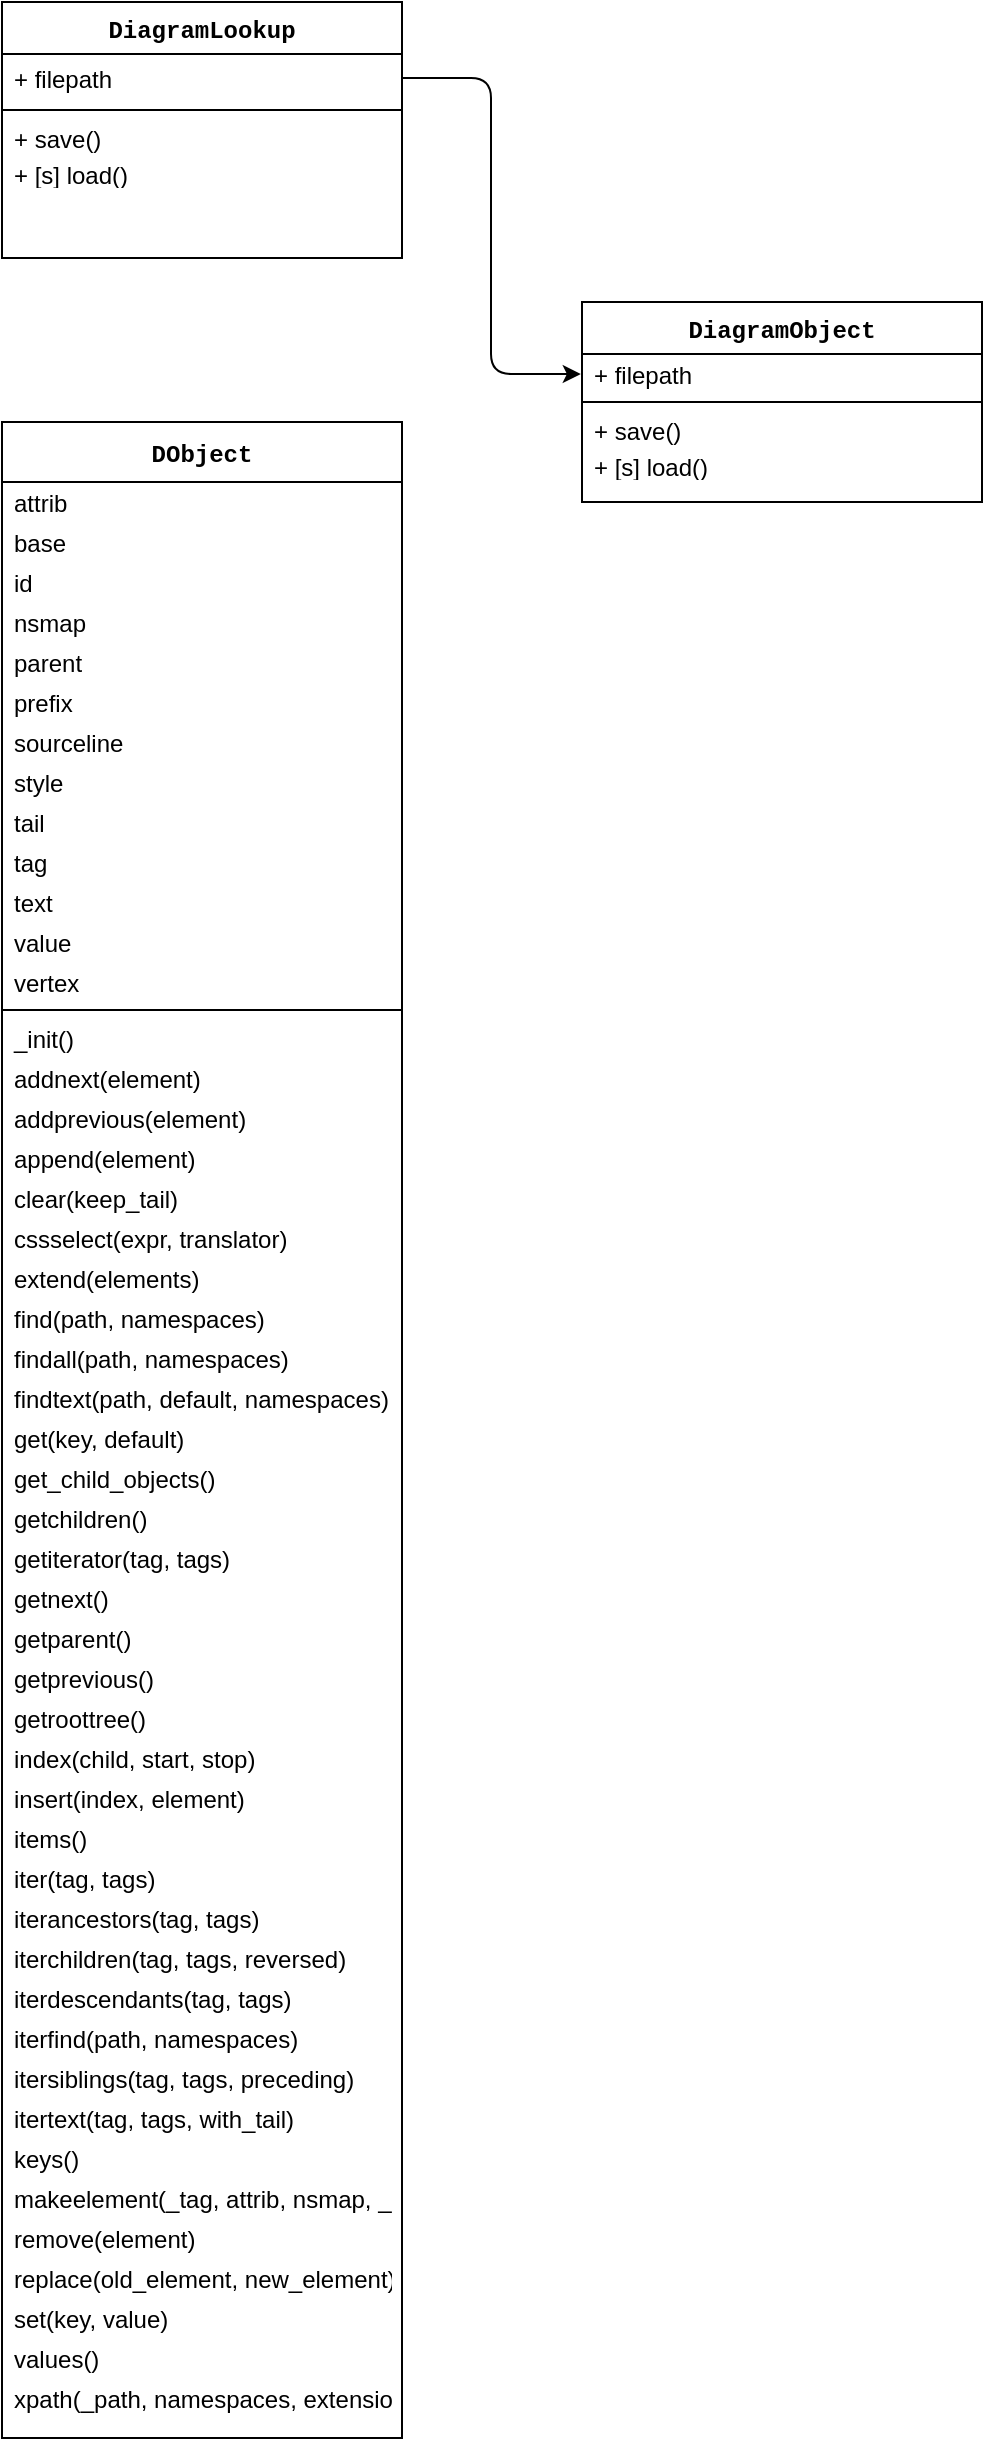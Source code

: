 <mxfile compressed="false">
    <diagram id="zA_jqkFLA6Hxsp2L-izU" name="Page-1">
        <mxGraphModel dx="541" dy="397" grid="1" gridSize="10" guides="1" tooltips="1" connect="1" arrows="1" fold="1" page="1" pageScale="1" pageWidth="827" pageHeight="1169" math="0" shadow="0">
            <root>
                <mxCell id="0"/>
                <mxCell id="1" parent="0"/>
                <mxCell id="2" value="DObject" style="swimlane;fontStyle=1;align=center;verticalAlign=middle;childLayout=stackLayout;horizontal=1;startSize=30;horizontalStack=0;resizeParent=1;resizeLast=0;collapsible=1;marginBottom=0;rounded=0;shadow=0;strokeWidth=1;fontFamily=Courier New;fillColor=none;" parent="1" keke="kekeee" vertex="1">
                    <mxGeometry x="120" y="240" width="200" height="1008" as="geometry">
                        <mxRectangle x="120" y="240" width="80" height="26" as="alternateBounds"/>
                    </mxGeometry>
                </mxCell>
                <mxCell id="3" value="attrib" style="text;strokeColor=none;fillColor=none;align=left;verticalAlign=middle;spacingLeft=4;spacingRight=4;overflow=hidden;rotatable=0;points=[[0,0.5],[1,0.5]];portConstraint=eastwest;" parent="2" vertex="1">
                    <mxGeometry y="30" width="200" height="20" as="geometry"/>
                </mxCell>
                <mxCell id="2_0_1" value="base" style="text;strokeColor=none;fillColor=none;align=left;verticalAlign=middle;spacingLeft=4;spacingRight=4;overflow=hidden;rotatable=0;points=[[0,0.5],[1,0.5]];portConstraint=eastwest;" parent="2" vertex="1">
                    <mxGeometry y="50" width="200" height="20" as="geometry"/>
                </mxCell>
                <mxCell id="2_0_2" value="id" style="text;strokeColor=none;fillColor=none;align=left;verticalAlign=middle;spacingLeft=4;spacingRight=4;overflow=hidden;rotatable=0;points=[[0,0.5],[1,0.5]];portConstraint=eastwest;" parent="2" vertex="1">
                    <mxGeometry y="70" width="200" height="20" as="geometry"/>
                </mxCell>
                <mxCell id="2_0_3" value="nsmap" style="text;strokeColor=none;fillColor=none;align=left;verticalAlign=middle;spacingLeft=4;spacingRight=4;overflow=hidden;rotatable=0;points=[[0,0.5],[1,0.5]];portConstraint=eastwest;" parent="2" vertex="1">
                    <mxGeometry y="90" width="200" height="20" as="geometry"/>
                </mxCell>
                <mxCell id="2_0_4" value="parent" style="text;strokeColor=none;fillColor=none;align=left;verticalAlign=middle;spacingLeft=4;spacingRight=4;overflow=hidden;rotatable=0;points=[[0,0.5],[1,0.5]];portConstraint=eastwest;" parent="2" vertex="1">
                    <mxGeometry y="110" width="200" height="20" as="geometry"/>
                </mxCell>
                <mxCell id="2_0_5" value="prefix" style="text;strokeColor=none;fillColor=none;align=left;verticalAlign=middle;spacingLeft=4;spacingRight=4;overflow=hidden;rotatable=0;points=[[0,0.5],[1,0.5]];portConstraint=eastwest;" parent="2" vertex="1">
                    <mxGeometry y="130" width="200" height="20" as="geometry"/>
                </mxCell>
                <mxCell id="2_0_6" value="sourceline" style="text;strokeColor=none;fillColor=none;align=left;verticalAlign=middle;spacingLeft=4;spacingRight=4;overflow=hidden;rotatable=0;points=[[0,0.5],[1,0.5]];portConstraint=eastwest;" parent="2" vertex="1">
                    <mxGeometry y="150" width="200" height="20" as="geometry"/>
                </mxCell>
                <mxCell id="2_0_7" value="style" style="text;strokeColor=none;fillColor=none;align=left;verticalAlign=middle;spacingLeft=4;spacingRight=4;overflow=hidden;rotatable=0;points=[[0,0.5],[1,0.5]];portConstraint=eastwest;" parent="2" vertex="1">
                    <mxGeometry y="170" width="200" height="20" as="geometry"/>
                </mxCell>
                <mxCell id="2_0_9" value="tail" style="text;strokeColor=none;fillColor=none;align=left;verticalAlign=middle;spacingLeft=4;spacingRight=4;overflow=hidden;rotatable=0;points=[[0,0.5],[1,0.5]];portConstraint=eastwest;" parent="2" vertex="1">
                    <mxGeometry y="190" width="200" height="20" as="geometry"/>
                </mxCell>
                <mxCell id="2_0_8" value="tag" style="text;strokeColor=none;fillColor=none;align=left;verticalAlign=middle;spacingLeft=4;spacingRight=4;overflow=hidden;rotatable=0;points=[[0,0.5],[1,0.5]];portConstraint=eastwest;" parent="2" vertex="1">
                    <mxGeometry y="210" width="200" height="20" as="geometry"/>
                </mxCell>
                <mxCell id="2_0_10" value="text" style="text;strokeColor=none;fillColor=none;align=left;verticalAlign=middle;spacingLeft=4;spacingRight=4;overflow=hidden;rotatable=0;points=[[0,0.5],[1,0.5]];portConstraint=eastwest;" parent="2" vertex="1">
                    <mxGeometry y="230" width="200" height="20" as="geometry"/>
                </mxCell>
                <mxCell id="2_0_11" value="value" style="text;strokeColor=none;fillColor=none;align=left;verticalAlign=middle;spacingLeft=4;spacingRight=4;overflow=hidden;rotatable=0;points=[[0,0.5],[1,0.5]];portConstraint=eastwest;" parent="2" vertex="1">
                    <mxGeometry y="250" width="200" height="20" as="geometry"/>
                </mxCell>
                <mxCell id="2_0_12" value="vertex" style="text;strokeColor=none;fillColor=none;align=left;verticalAlign=middle;spacingLeft=4;spacingRight=4;overflow=hidden;rotatable=0;points=[[0,0.5],[1,0.5]];portConstraint=eastwest;" parent="2" vertex="1">
                    <mxGeometry y="270" width="200" height="20" as="geometry"/>
                </mxCell>
                <mxCell id="4" value="" style="line;strokeWidth=1;fillColor=none;align=left;verticalAlign=middle;spacingTop=-1;spacingLeft=3;spacingRight=3;rotatable=0;labelPosition=right;points=[];portConstraint=eastwest;" parent="2" vertex="1">
                    <mxGeometry y="290" width="200" height="8" as="geometry"/>
                </mxCell>
                <mxCell id="5" value="_init()" style="text;strokeColor=none;fillColor=none;align=left;verticalAlign=middle;spacingLeft=4;spacingRight=4;overflow=hidden;rotatable=0;points=[[0,0.5],[1,0.5]];portConstraint=eastwest;" parent="2" vertex="1">
                    <mxGeometry y="298" width="200" height="20" as="geometry"/>
                </mxCell>
                <mxCell id="6" value="addnext(element)" style="text;strokeColor=none;fillColor=none;align=left;verticalAlign=middle;spacingLeft=4;spacingRight=4;overflow=hidden;rotatable=0;points=[[0,0.5],[1,0.5]];portConstraint=eastwest;" parent="2" vertex="1">
                    <mxGeometry y="318" width="200" height="20" as="geometry"/>
                </mxCell>
                <mxCell id="2_1_2" value="addprevious(element)" style="text;strokeColor=none;fillColor=none;align=left;verticalAlign=middle;spacingLeft=4;spacingRight=4;overflow=hidden;rotatable=0;points=[[0,0.5],[1,0.5]];portConstraint=eastwest;" parent="2" vertex="1">
                    <mxGeometry y="338" width="200" height="20" as="geometry"/>
                </mxCell>
                <mxCell id="2_1_3" value="append(element)" style="text;strokeColor=none;fillColor=none;align=left;verticalAlign=middle;spacingLeft=4;spacingRight=4;overflow=hidden;rotatable=0;points=[[0,0.5],[1,0.5]];portConstraint=eastwest;" parent="2" vertex="1">
                    <mxGeometry y="358" width="200" height="20" as="geometry"/>
                </mxCell>
                <mxCell id="2_1_4" value="clear(keep_tail)" style="text;strokeColor=none;fillColor=none;align=left;verticalAlign=middle;spacingLeft=4;spacingRight=4;overflow=hidden;rotatable=0;points=[[0,0.5],[1,0.5]];portConstraint=eastwest;" parent="2" vertex="1">
                    <mxGeometry y="378" width="200" height="20" as="geometry"/>
                </mxCell>
                <mxCell id="2_1_5" value="cssselect(expr, translator)" style="text;strokeColor=none;fillColor=none;align=left;verticalAlign=middle;spacingLeft=4;spacingRight=4;overflow=hidden;rotatable=0;points=[[0,0.5],[1,0.5]];portConstraint=eastwest;" parent="2" vertex="1">
                    <mxGeometry y="398" width="200" height="20" as="geometry"/>
                </mxCell>
                <mxCell id="2_1_6" value="extend(elements)" style="text;strokeColor=none;fillColor=none;align=left;verticalAlign=middle;spacingLeft=4;spacingRight=4;overflow=hidden;rotatable=0;points=[[0,0.5],[1,0.5]];portConstraint=eastwest;" parent="2" vertex="1">
                    <mxGeometry y="418" width="200" height="20" as="geometry"/>
                </mxCell>
                <mxCell id="2_1_7" value="find(path, namespaces)" style="text;strokeColor=none;fillColor=none;align=left;verticalAlign=middle;spacingLeft=4;spacingRight=4;overflow=hidden;rotatable=0;points=[[0,0.5],[1,0.5]];portConstraint=eastwest;" parent="2" vertex="1">
                    <mxGeometry y="438" width="200" height="20" as="geometry"/>
                </mxCell>
                <mxCell id="2_1_8" value="findall(path, namespaces)" style="text;strokeColor=none;fillColor=none;align=left;verticalAlign=middle;spacingLeft=4;spacingRight=4;overflow=hidden;rotatable=0;points=[[0,0.5],[1,0.5]];portConstraint=eastwest;" parent="2" vertex="1">
                    <mxGeometry y="458" width="200" height="20" as="geometry"/>
                </mxCell>
                <mxCell id="2_1_9" value="findtext(path, default, namespaces)" style="text;strokeColor=none;fillColor=none;align=left;verticalAlign=middle;spacingLeft=4;spacingRight=4;overflow=hidden;rotatable=0;points=[[0,0.5],[1,0.5]];portConstraint=eastwest;" parent="2" vertex="1">
                    <mxGeometry y="478" width="200" height="20" as="geometry"/>
                </mxCell>
                <mxCell id="2_1_10" value="get(key, default)" style="text;strokeColor=none;fillColor=none;align=left;verticalAlign=middle;spacingLeft=4;spacingRight=4;overflow=hidden;rotatable=0;points=[[0,0.5],[1,0.5]];portConstraint=eastwest;" parent="2" vertex="1">
                    <mxGeometry y="498" width="200" height="20" as="geometry"/>
                </mxCell>
                <mxCell id="2_1_11" value="get_child_objects()" style="text;strokeColor=none;fillColor=none;align=left;verticalAlign=middle;spacingLeft=4;spacingRight=4;overflow=hidden;rotatable=0;points=[[0,0.5],[1,0.5]];portConstraint=eastwest;" parent="2" vertex="1">
                    <mxGeometry y="518" width="200" height="20" as="geometry"/>
                </mxCell>
                <mxCell id="2_1_12" value="getchildren()" style="text;strokeColor=none;fillColor=none;align=left;verticalAlign=middle;spacingLeft=4;spacingRight=4;overflow=hidden;rotatable=0;points=[[0,0.5],[1,0.5]];portConstraint=eastwest;" parent="2" vertex="1">
                    <mxGeometry y="538" width="200" height="20" as="geometry"/>
                </mxCell>
                <mxCell id="2_1_13" value="getiterator(tag, tags)" style="text;strokeColor=none;fillColor=none;align=left;verticalAlign=middle;spacingLeft=4;spacingRight=4;overflow=hidden;rotatable=0;points=[[0,0.5],[1,0.5]];portConstraint=eastwest;" parent="2" vertex="1">
                    <mxGeometry y="558" width="200" height="20" as="geometry"/>
                </mxCell>
                <mxCell id="2_1_14" value="getnext()" style="text;strokeColor=none;fillColor=none;align=left;verticalAlign=middle;spacingLeft=4;spacingRight=4;overflow=hidden;rotatable=0;points=[[0,0.5],[1,0.5]];portConstraint=eastwest;" parent="2" vertex="1">
                    <mxGeometry y="578" width="200" height="20" as="geometry"/>
                </mxCell>
                <mxCell id="2_1_15" value="getparent()" style="text;strokeColor=none;fillColor=none;align=left;verticalAlign=middle;spacingLeft=4;spacingRight=4;overflow=hidden;rotatable=0;points=[[0,0.5],[1,0.5]];portConstraint=eastwest;" parent="2" vertex="1">
                    <mxGeometry y="598" width="200" height="20" as="geometry"/>
                </mxCell>
                <mxCell id="2_1_16" value="getprevious()" style="text;strokeColor=none;fillColor=none;align=left;verticalAlign=middle;spacingLeft=4;spacingRight=4;overflow=hidden;rotatable=0;points=[[0,0.5],[1,0.5]];portConstraint=eastwest;" parent="2" vertex="1">
                    <mxGeometry y="618" width="200" height="20" as="geometry"/>
                </mxCell>
                <mxCell id="2_1_17" value="getroottree()" style="text;strokeColor=none;fillColor=none;align=left;verticalAlign=middle;spacingLeft=4;spacingRight=4;overflow=hidden;rotatable=0;points=[[0,0.5],[1,0.5]];portConstraint=eastwest;" parent="2" vertex="1">
                    <mxGeometry y="638" width="200" height="20" as="geometry"/>
                </mxCell>
                <mxCell id="2_1_18" value="index(child, start, stop)" style="text;strokeColor=none;fillColor=none;align=left;verticalAlign=middle;spacingLeft=4;spacingRight=4;overflow=hidden;rotatable=0;points=[[0,0.5],[1,0.5]];portConstraint=eastwest;" parent="2" vertex="1">
                    <mxGeometry y="658" width="200" height="20" as="geometry"/>
                </mxCell>
                <mxCell id="2_1_19" value="insert(index, element)" style="text;strokeColor=none;fillColor=none;align=left;verticalAlign=middle;spacingLeft=4;spacingRight=4;overflow=hidden;rotatable=0;points=[[0,0.5],[1,0.5]];portConstraint=eastwest;" parent="2" vertex="1">
                    <mxGeometry y="678" width="200" height="20" as="geometry"/>
                </mxCell>
                <mxCell id="2_1_20" value="items()" style="text;strokeColor=none;fillColor=none;align=left;verticalAlign=middle;spacingLeft=4;spacingRight=4;overflow=hidden;rotatable=0;points=[[0,0.5],[1,0.5]];portConstraint=eastwest;" parent="2" vertex="1">
                    <mxGeometry y="698" width="200" height="20" as="geometry"/>
                </mxCell>
                <mxCell id="2_1_21" value="iter(tag, tags)" style="text;strokeColor=none;fillColor=none;align=left;verticalAlign=middle;spacingLeft=4;spacingRight=4;overflow=hidden;rotatable=0;points=[[0,0.5],[1,0.5]];portConstraint=eastwest;" parent="2" vertex="1">
                    <mxGeometry y="718" width="200" height="20" as="geometry"/>
                </mxCell>
                <mxCell id="2_1_22" value="iterancestors(tag, tags)" style="text;strokeColor=none;fillColor=none;align=left;verticalAlign=middle;spacingLeft=4;spacingRight=4;overflow=hidden;rotatable=0;points=[[0,0.5],[1,0.5]];portConstraint=eastwest;" parent="2" vertex="1">
                    <mxGeometry y="738" width="200" height="20" as="geometry"/>
                </mxCell>
                <mxCell id="2_1_23" value="iterchildren(tag, tags, reversed)" style="text;strokeColor=none;fillColor=none;align=left;verticalAlign=middle;spacingLeft=4;spacingRight=4;overflow=hidden;rotatable=0;points=[[0,0.5],[1,0.5]];portConstraint=eastwest;" parent="2" vertex="1">
                    <mxGeometry y="758" width="200" height="20" as="geometry"/>
                </mxCell>
                <mxCell id="2_1_24" value="iterdescendants(tag, tags)" style="text;strokeColor=none;fillColor=none;align=left;verticalAlign=middle;spacingLeft=4;spacingRight=4;overflow=hidden;rotatable=0;points=[[0,0.5],[1,0.5]];portConstraint=eastwest;" parent="2" vertex="1">
                    <mxGeometry y="778" width="200" height="20" as="geometry"/>
                </mxCell>
                <mxCell id="2_1_25" value="iterfind(path, namespaces)" style="text;strokeColor=none;fillColor=none;align=left;verticalAlign=middle;spacingLeft=4;spacingRight=4;overflow=hidden;rotatable=0;points=[[0,0.5],[1,0.5]];portConstraint=eastwest;" parent="2" vertex="1">
                    <mxGeometry y="798" width="200" height="20" as="geometry"/>
                </mxCell>
                <mxCell id="2_1_26" value="itersiblings(tag, tags, preceding)" style="text;strokeColor=none;fillColor=none;align=left;verticalAlign=middle;spacingLeft=4;spacingRight=4;overflow=hidden;rotatable=0;points=[[0,0.5],[1,0.5]];portConstraint=eastwest;" parent="2" vertex="1">
                    <mxGeometry y="818" width="200" height="20" as="geometry"/>
                </mxCell>
                <mxCell id="2_1_27" value="itertext(tag, tags, with_tail)" style="text;strokeColor=none;fillColor=none;align=left;verticalAlign=middle;spacingLeft=4;spacingRight=4;overflow=hidden;rotatable=0;points=[[0,0.5],[1,0.5]];portConstraint=eastwest;" parent="2" vertex="1">
                    <mxGeometry y="838" width="200" height="20" as="geometry"/>
                </mxCell>
                <mxCell id="2_1_28" value="keys()" style="text;strokeColor=none;fillColor=none;align=left;verticalAlign=middle;spacingLeft=4;spacingRight=4;overflow=hidden;rotatable=0;points=[[0,0.5],[1,0.5]];portConstraint=eastwest;" parent="2" vertex="1">
                    <mxGeometry y="858" width="200" height="20" as="geometry"/>
                </mxCell>
                <mxCell id="2_1_29" value="makeelement(_tag, attrib, nsmap, _extra)" style="text;strokeColor=none;fillColor=none;align=left;verticalAlign=middle;spacingLeft=4;spacingRight=4;overflow=hidden;rotatable=0;points=[[0,0.5],[1,0.5]];portConstraint=eastwest;" parent="2" vertex="1">
                    <mxGeometry y="878" width="200" height="20" as="geometry"/>
                </mxCell>
                <mxCell id="2_1_30" value="remove(element)" style="text;strokeColor=none;fillColor=none;align=left;verticalAlign=middle;spacingLeft=4;spacingRight=4;overflow=hidden;rotatable=0;points=[[0,0.5],[1,0.5]];portConstraint=eastwest;" parent="2" vertex="1">
                    <mxGeometry y="898" width="200" height="20" as="geometry"/>
                </mxCell>
                <mxCell id="2_1_31" value="replace(old_element, new_element)" style="text;strokeColor=none;fillColor=none;align=left;verticalAlign=middle;spacingLeft=4;spacingRight=4;overflow=hidden;rotatable=0;points=[[0,0.5],[1,0.5]];portConstraint=eastwest;" parent="2" vertex="1">
                    <mxGeometry y="918" width="200" height="20" as="geometry"/>
                </mxCell>
                <mxCell id="2_1_32" value="set(key, value)" style="text;strokeColor=none;fillColor=none;align=left;verticalAlign=middle;spacingLeft=4;spacingRight=4;overflow=hidden;rotatable=0;points=[[0,0.5],[1,0.5]];portConstraint=eastwest;" parent="2" vertex="1">
                    <mxGeometry y="938" width="200" height="20" as="geometry"/>
                </mxCell>
                <mxCell id="2_1_33" value="values()" style="text;strokeColor=none;fillColor=none;align=left;verticalAlign=middle;spacingLeft=4;spacingRight=4;overflow=hidden;rotatable=0;points=[[0,0.5],[1,0.5]];portConstraint=eastwest;" parent="2" vertex="1">
                    <mxGeometry y="958" width="200" height="20" as="geometry"/>
                </mxCell>
                <mxCell id="2_1_34" value="xpath(_path, namespaces, extensions, smart_strings, _variables)" style="text;strokeColor=none;fillColor=none;align=left;verticalAlign=middle;spacingLeft=4;spacingRight=4;overflow=hidden;rotatable=0;points=[[0,0.5],[1,0.5]];portConstraint=eastwest;" parent="2" vertex="1">
                    <mxGeometry y="978" width="200" height="20" as="geometry"/>
                </mxCell>
                <mxCell id="7" value="DiagramObject" style="swimlane;fontStyle=1;align=center;verticalAlign=middle;childLayout=stackLayout;horizontal=1;startSize=26;horizontalStack=0;resizeParent=1;resizeLast=0;collapsible=1;marginBottom=0;rounded=0;shadow=0;strokeWidth=1;fontFamily=Courier New;fillColor=none;" parent="1" vertex="1">
                    <mxGeometry x="410" y="180" width="200" height="100" as="geometry"/>
                </mxCell>
                <mxCell id="8" value="+ filepath" style="text;strokeColor=none;fillColor=none;align=left;verticalAlign=middle;spacingLeft=4;spacingRight=4;overflow=hidden;rotatable=0;points=[[0,0.5],[1,0.5]];portConstraint=eastwest;" parent="7" vertex="1">
                    <mxGeometry y="26" width="200" height="20" as="geometry"/>
                </mxCell>
                <mxCell id="9" value="" style="line;strokeWidth=1;fillColor=none;align=left;verticalAlign=middle;spacingTop=-1;spacingLeft=3;spacingRight=3;rotatable=0;labelPosition=right;points=[];portConstraint=eastwest;" parent="7" vertex="1">
                    <mxGeometry y="46" width="200" height="8" as="geometry"/>
                </mxCell>
                <mxCell id="10" value="+ save()" style="text;strokeColor=none;fillColor=none;align=left;verticalAlign=middle;spacingLeft=4;spacingRight=4;overflow=hidden;rotatable=0;points=[[0,0.5],[1,0.5]];portConstraint=eastwest;" parent="7" vertex="1">
                    <mxGeometry y="54" width="200" height="20" as="geometry"/>
                </mxCell>
                <mxCell id="11" value="+ [s] load()" style="text;strokeColor=none;fillColor=none;align=left;verticalAlign=middle;spacingLeft=4;spacingRight=4;overflow=hidden;rotatable=0;points=[[0,0.5],[1,0.5]];portConstraint=eastwest;" parent="7" vertex="1">
                    <mxGeometry y="74" width="200" height="16" as="geometry"/>
                </mxCell>
                <mxCell id="17" value="DiagramLookup" style="swimlane;fontStyle=1;align=center;verticalAlign=middle;childLayout=stackLayout;horizontal=1;startSize=26;horizontalStack=0;resizeParent=1;resizeLast=0;collapsible=1;marginBottom=0;rounded=0;shadow=0;strokeWidth=1;fontFamily=Courier New;fillColor=none;" parent="1" vertex="1">
                    <mxGeometry x="120" y="30" width="200" height="128" as="geometry">
                        <mxRectangle x="130" y="180" width="80" height="26" as="alternateBounds"/>
                    </mxGeometry>
                </mxCell>
                <mxCell id="18" value="+ filepath" style="text;strokeColor=none;fillColor=none;align=left;verticalAlign=middle;spacingLeft=4;spacingRight=4;overflow=hidden;rotatable=0;points=[[0,0.5],[1,0.5]];portConstraint=eastwest;" parent="17" vertex="1">
                    <mxGeometry y="26" width="200" height="24" as="geometry"/>
                </mxCell>
                <mxCell id="19" value="" style="line;strokeWidth=1;fillColor=none;align=left;verticalAlign=middle;spacingTop=-1;spacingLeft=3;spacingRight=3;rotatable=0;labelPosition=right;points=[];portConstraint=eastwest;" parent="17" vertex="1">
                    <mxGeometry y="50" width="200" height="8" as="geometry"/>
                </mxCell>
                <mxCell id="20" value="+ save()" style="text;strokeColor=none;fillColor=none;align=left;verticalAlign=middle;spacingLeft=4;spacingRight=4;overflow=hidden;rotatable=0;points=[[0,0.5],[1,0.5]];portConstraint=eastwest;" parent="17" vertex="1">
                    <mxGeometry y="58" width="200" height="20" as="geometry"/>
                </mxCell>
                <mxCell id="21" value="+ [s] load()" style="text;strokeColor=none;fillColor=none;align=left;verticalAlign=middle;spacingLeft=4;spacingRight=4;overflow=hidden;rotatable=0;points=[[0,0.5],[1,0.5]];portConstraint=eastwest;" parent="17" vertex="1">
                    <mxGeometry y="78" width="200" height="16" as="geometry"/>
                </mxCell>
                <mxCell id="23" style="edgeStyle=elbowEdgeStyle;html=1;entryX=-0.003;entryY=0.5;entryDx=0;entryDy=0;entryPerimeter=0;" parent="1" source="18" target="8" edge="1">
                    <mxGeometry relative="1" as="geometry"/>
                </mxCell>
            </root>
        </mxGraphModel>
    </diagram>
</mxfile>